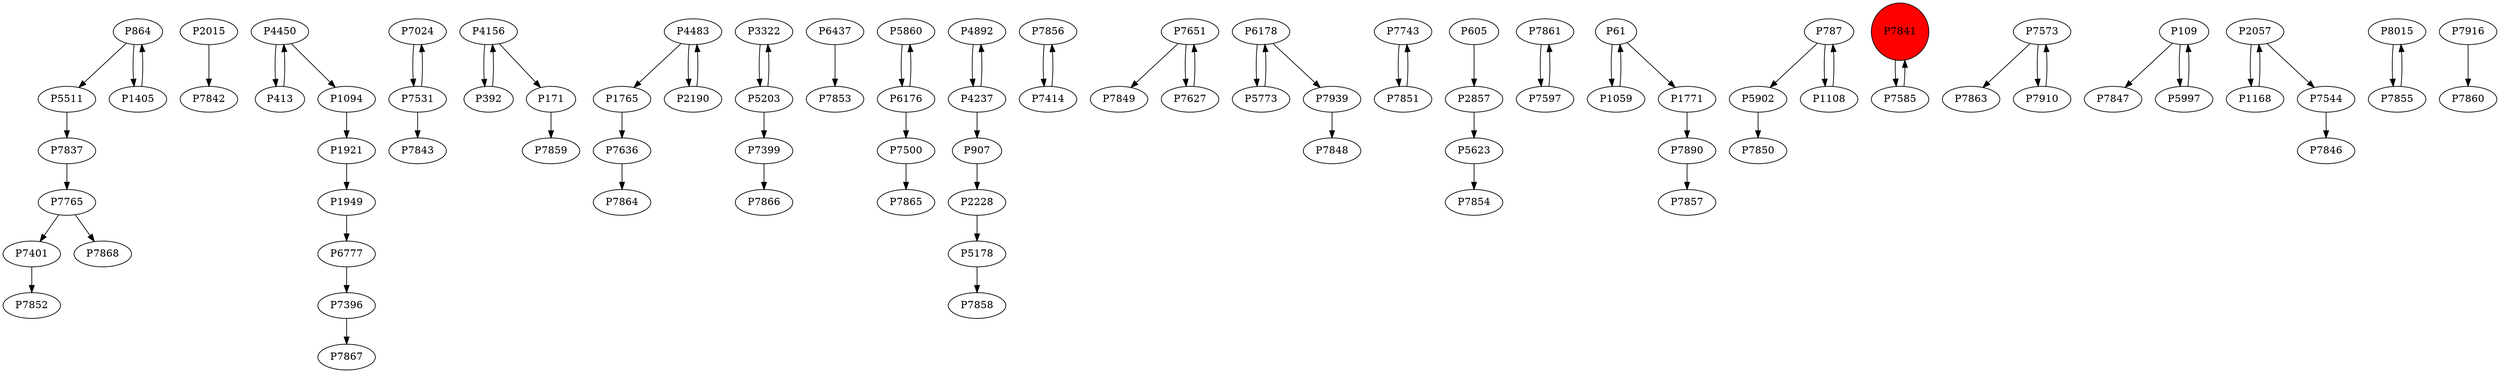 digraph {
	P5511 -> P7837
	P2015 -> P7842
	P1921 -> P1949
	P7024 -> P7531
	P4156 -> P392
	P4483 -> P1765
	P3322 -> P5203
	P6437 -> P7853
	P5860 -> P6176
	P1765 -> P7636
	P4892 -> P4237
	P7856 -> P7414
	P864 -> P5511
	P7651 -> P7849
	P6178 -> P5773
	P7743 -> P7851
	P907 -> P2228
	P7401 -> P7852
	P5623 -> P7854
	P7627 -> P7651
	P7861 -> P7597
	P5203 -> P7399
	P7890 -> P7857
	P7651 -> P7627
	P413 -> P4450
	P5902 -> P7850
	P7841 -> P7585
	P7573 -> P7863
	P2190 -> P4483
	P2228 -> P5178
	P7585 -> P7841
	P1059 -> P61
	P109 -> P7847
	P61 -> P1771
	P2057 -> P1168
	P7531 -> P7024
	P5178 -> P7858
	P7396 -> P7867
	P5997 -> P109
	P6777 -> P7396
	P864 -> P1405
	P1949 -> P6777
	P4237 -> P4892
	P2057 -> P7544
	P6176 -> P5860
	P7765 -> P7868
	P787 -> P5902
	P7837 -> P7765
	P7544 -> P7846
	P1405 -> P864
	P7910 -> P7573
	P7597 -> P7861
	P7636 -> P7864
	P6176 -> P7500
	P5773 -> P6178
	P4156 -> P171
	P787 -> P1108
	P61 -> P1059
	P7765 -> P7401
	P7399 -> P7866
	P1168 -> P2057
	P4450 -> P1094
	P8015 -> P7855
	P7500 -> P7865
	P1771 -> P7890
	P605 -> P2857
	P7855 -> P8015
	P1094 -> P1921
	P171 -> P7859
	P7851 -> P7743
	P5203 -> P3322
	P7573 -> P7910
	P7939 -> P7848
	P4483 -> P2190
	P392 -> P4156
	P4450 -> P413
	P4237 -> P907
	P2857 -> P5623
	P1108 -> P787
	P7531 -> P7843
	P7916 -> P7860
	P6178 -> P7939
	P7414 -> P7856
	P109 -> P5997
	P7841 [shape=circle]
	P7841 [style=filled]
	P7841 [fillcolor=red]
}